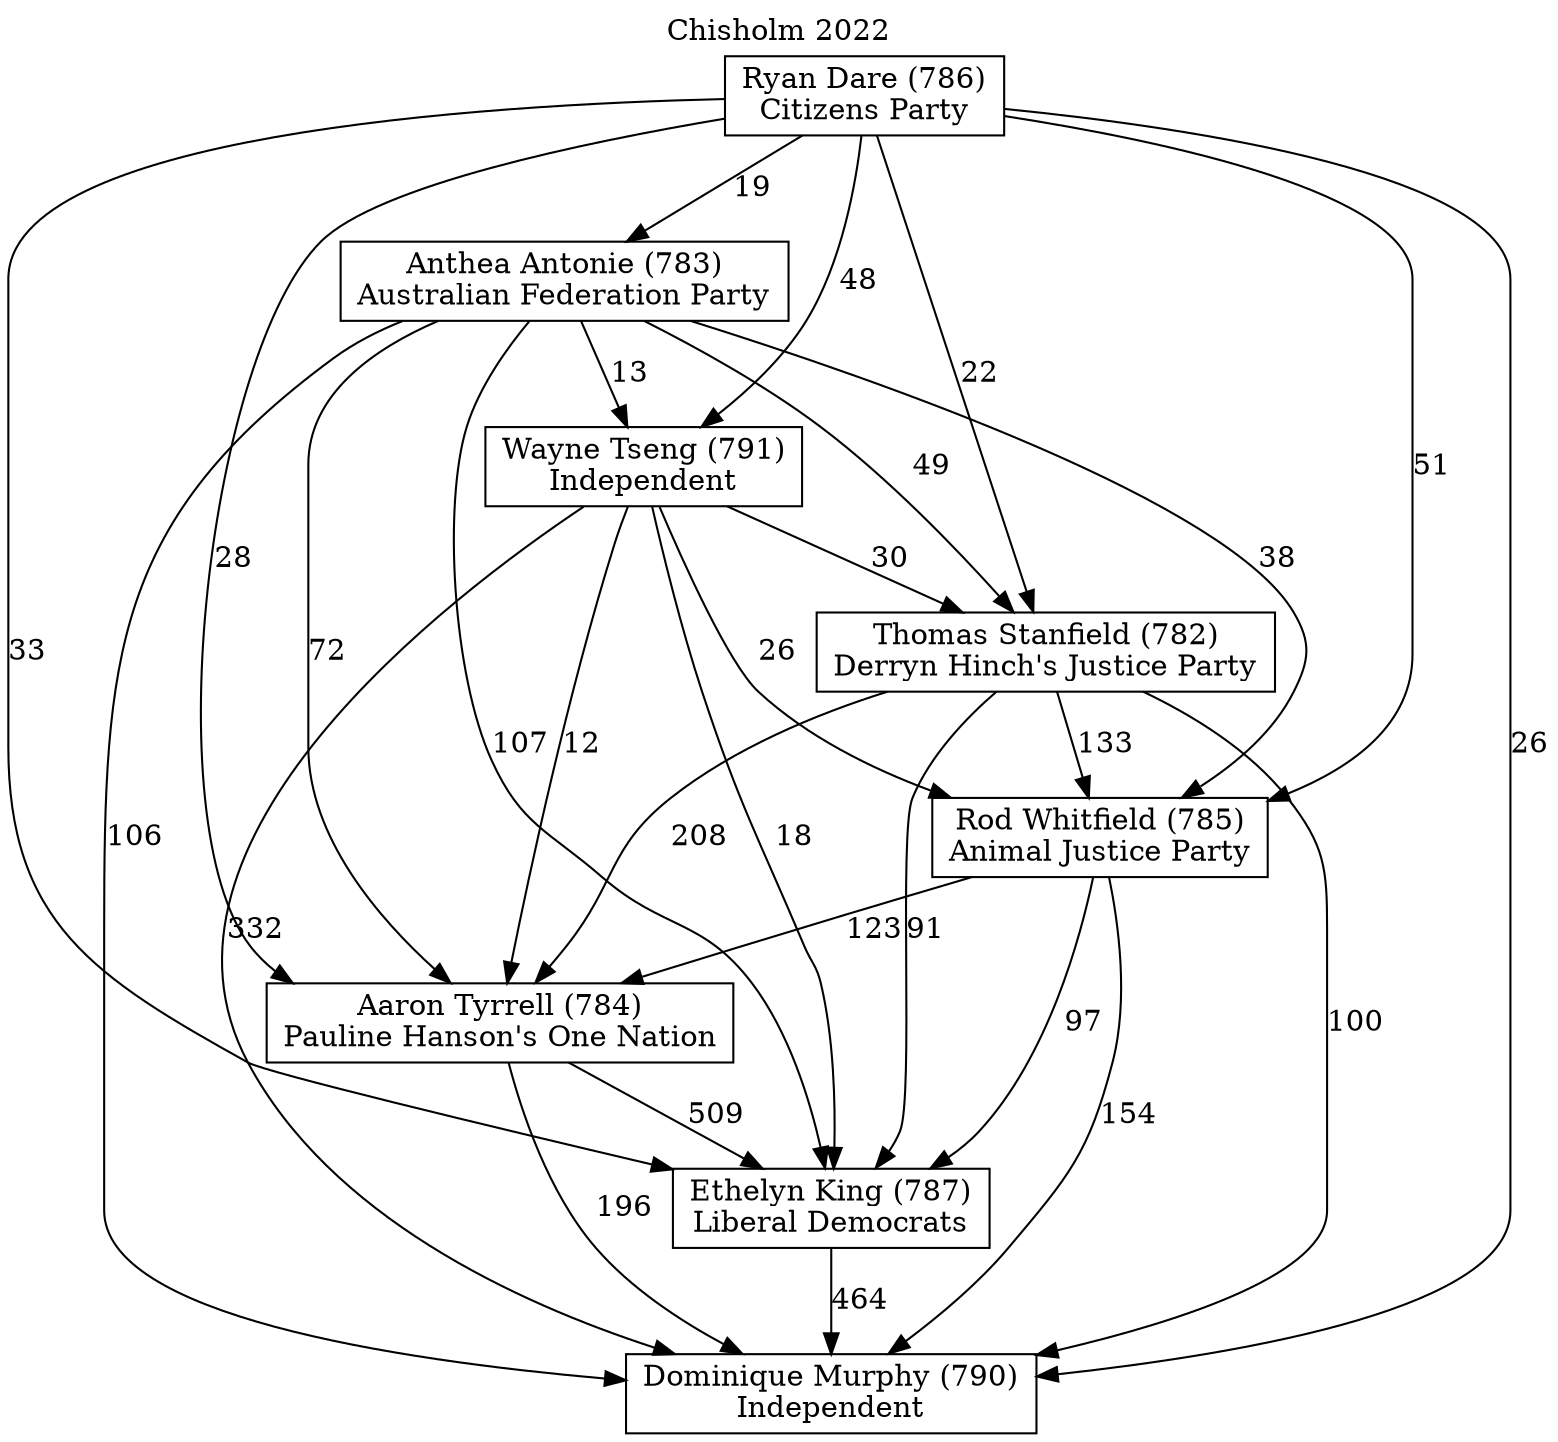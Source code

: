 // House preference flow
digraph "Dominique Murphy (790)_Chisholm_2022" {
	graph [label="Chisholm 2022" labelloc=t mclimit=10]
	node [shape=box]
	"Dominique Murphy (790)" [label="Dominique Murphy (790)
Independent"]
	"Aaron Tyrrell (784)" [label="Aaron Tyrrell (784)
Pauline Hanson's One Nation"]
	"Wayne Tseng (791)" [label="Wayne Tseng (791)
Independent"]
	"Anthea Antonie (783)" [label="Anthea Antonie (783)
Australian Federation Party"]
	"Ethelyn King (787)" [label="Ethelyn King (787)
Liberal Democrats"]
	"Ryan Dare (786)" [label="Ryan Dare (786)
Citizens Party"]
	"Rod Whitfield (785)" [label="Rod Whitfield (785)
Animal Justice Party"]
	"Thomas Stanfield (782)" [label="Thomas Stanfield (782)
Derryn Hinch's Justice Party"]
	"Ryan Dare (786)" -> "Dominique Murphy (790)" [label=26]
	"Thomas Stanfield (782)" -> "Ethelyn King (787)" [label=91]
	"Wayne Tseng (791)" -> "Thomas Stanfield (782)" [label=30]
	"Rod Whitfield (785)" -> "Ethelyn King (787)" [label=97]
	"Ryan Dare (786)" -> "Rod Whitfield (785)" [label=51]
	"Rod Whitfield (785)" -> "Dominique Murphy (790)" [label=154]
	"Anthea Antonie (783)" -> "Dominique Murphy (790)" [label=106]
	"Anthea Antonie (783)" -> "Ethelyn King (787)" [label=107]
	"Aaron Tyrrell (784)" -> "Ethelyn King (787)" [label=509]
	"Ryan Dare (786)" -> "Aaron Tyrrell (784)" [label=28]
	"Anthea Antonie (783)" -> "Rod Whitfield (785)" [label=38]
	"Wayne Tseng (791)" -> "Dominique Murphy (790)" [label=332]
	"Ryan Dare (786)" -> "Thomas Stanfield (782)" [label=22]
	"Ryan Dare (786)" -> "Anthea Antonie (783)" [label=19]
	"Ethelyn King (787)" -> "Dominique Murphy (790)" [label=464]
	"Ryan Dare (786)" -> "Wayne Tseng (791)" [label=48]
	"Rod Whitfield (785)" -> "Aaron Tyrrell (784)" [label=123]
	"Wayne Tseng (791)" -> "Aaron Tyrrell (784)" [label=12]
	"Aaron Tyrrell (784)" -> "Dominique Murphy (790)" [label=196]
	"Thomas Stanfield (782)" -> "Rod Whitfield (785)" [label=133]
	"Ryan Dare (786)" -> "Ethelyn King (787)" [label=33]
	"Thomas Stanfield (782)" -> "Dominique Murphy (790)" [label=100]
	"Wayne Tseng (791)" -> "Rod Whitfield (785)" [label=26]
	"Thomas Stanfield (782)" -> "Aaron Tyrrell (784)" [label=208]
	"Anthea Antonie (783)" -> "Wayne Tseng (791)" [label=13]
	"Anthea Antonie (783)" -> "Thomas Stanfield (782)" [label=49]
	"Anthea Antonie (783)" -> "Aaron Tyrrell (784)" [label=72]
	"Wayne Tseng (791)" -> "Ethelyn King (787)" [label=18]
}
